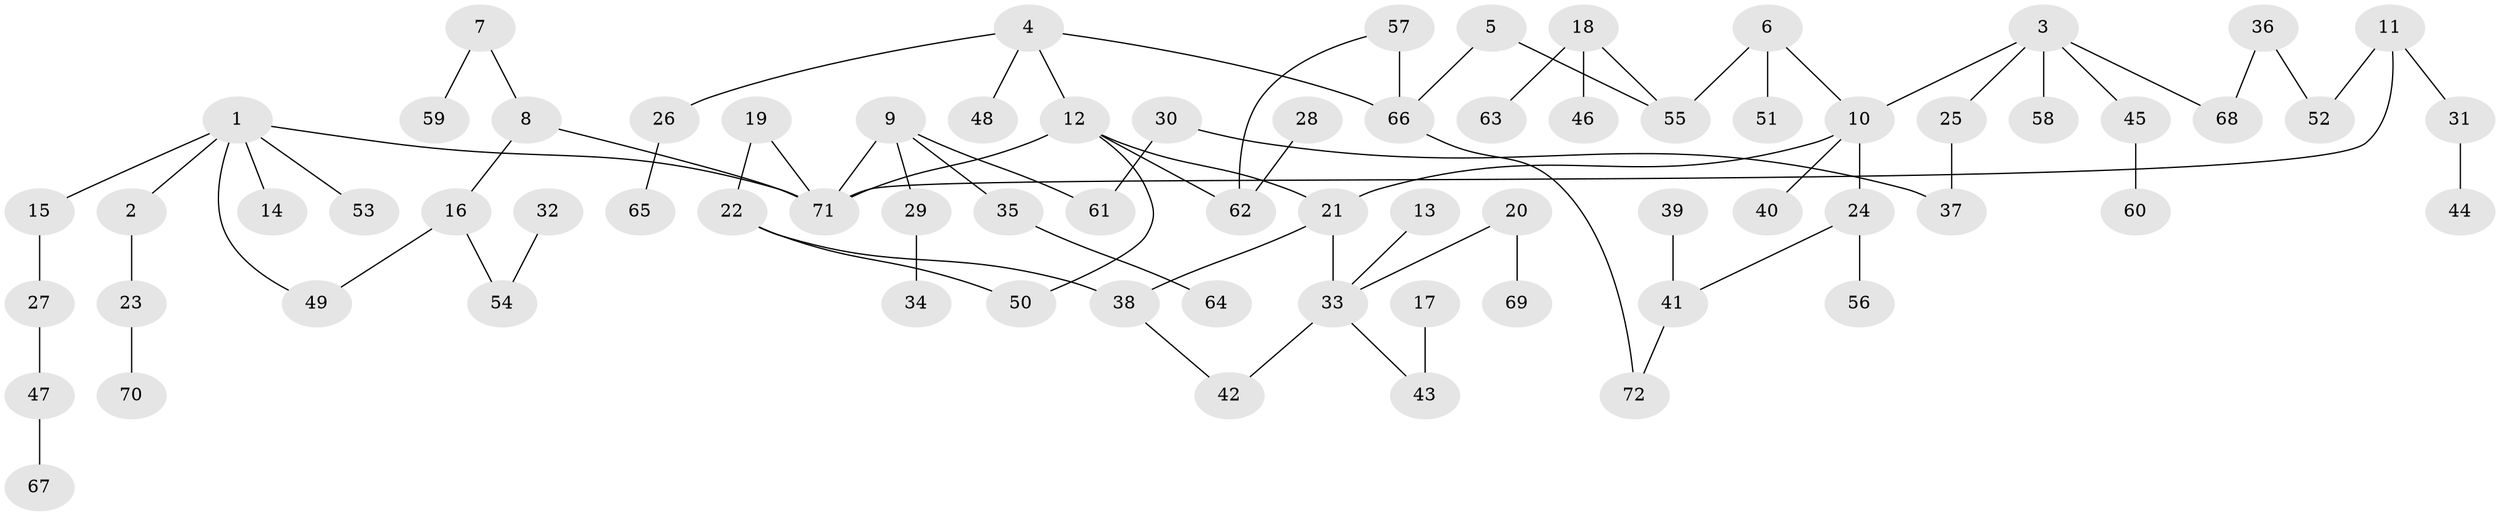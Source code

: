 // original degree distribution, {8: 0.006993006993006993, 6: 0.013986013986013986, 4: 0.06293706293706294, 5: 0.02097902097902098, 3: 0.1958041958041958, 7: 0.006993006993006993, 1: 0.3916083916083916, 2: 0.3006993006993007}
// Generated by graph-tools (version 1.1) at 2025/01/03/09/25 03:01:06]
// undirected, 72 vertices, 80 edges
graph export_dot {
graph [start="1"]
  node [color=gray90,style=filled];
  1;
  2;
  3;
  4;
  5;
  6;
  7;
  8;
  9;
  10;
  11;
  12;
  13;
  14;
  15;
  16;
  17;
  18;
  19;
  20;
  21;
  22;
  23;
  24;
  25;
  26;
  27;
  28;
  29;
  30;
  31;
  32;
  33;
  34;
  35;
  36;
  37;
  38;
  39;
  40;
  41;
  42;
  43;
  44;
  45;
  46;
  47;
  48;
  49;
  50;
  51;
  52;
  53;
  54;
  55;
  56;
  57;
  58;
  59;
  60;
  61;
  62;
  63;
  64;
  65;
  66;
  67;
  68;
  69;
  70;
  71;
  72;
  1 -- 2 [weight=1.0];
  1 -- 14 [weight=1.0];
  1 -- 15 [weight=1.0];
  1 -- 49 [weight=1.0];
  1 -- 53 [weight=1.0];
  1 -- 71 [weight=1.0];
  2 -- 23 [weight=1.0];
  3 -- 10 [weight=1.0];
  3 -- 25 [weight=1.0];
  3 -- 45 [weight=1.0];
  3 -- 58 [weight=1.0];
  3 -- 68 [weight=1.0];
  4 -- 12 [weight=1.0];
  4 -- 26 [weight=1.0];
  4 -- 48 [weight=1.0];
  4 -- 66 [weight=1.0];
  5 -- 55 [weight=1.0];
  5 -- 66 [weight=1.0];
  6 -- 10 [weight=1.0];
  6 -- 51 [weight=1.0];
  6 -- 55 [weight=1.0];
  7 -- 8 [weight=1.0];
  7 -- 59 [weight=1.0];
  8 -- 16 [weight=1.0];
  8 -- 71 [weight=1.0];
  9 -- 29 [weight=1.0];
  9 -- 35 [weight=1.0];
  9 -- 61 [weight=1.0];
  9 -- 71 [weight=1.0];
  10 -- 21 [weight=1.0];
  10 -- 24 [weight=1.0];
  10 -- 40 [weight=1.0];
  11 -- 31 [weight=1.0];
  11 -- 52 [weight=1.0];
  11 -- 71 [weight=1.0];
  12 -- 21 [weight=1.0];
  12 -- 50 [weight=1.0];
  12 -- 62 [weight=1.0];
  12 -- 71 [weight=1.0];
  13 -- 33 [weight=1.0];
  15 -- 27 [weight=1.0];
  16 -- 49 [weight=1.0];
  16 -- 54 [weight=1.0];
  17 -- 43 [weight=1.0];
  18 -- 46 [weight=1.0];
  18 -- 55 [weight=1.0];
  18 -- 63 [weight=1.0];
  19 -- 22 [weight=1.0];
  19 -- 71 [weight=1.0];
  20 -- 33 [weight=1.0];
  20 -- 69 [weight=1.0];
  21 -- 33 [weight=1.0];
  21 -- 38 [weight=1.0];
  22 -- 38 [weight=1.0];
  22 -- 50 [weight=1.0];
  23 -- 70 [weight=1.0];
  24 -- 41 [weight=1.0];
  24 -- 56 [weight=1.0];
  25 -- 37 [weight=1.0];
  26 -- 65 [weight=1.0];
  27 -- 47 [weight=1.0];
  28 -- 62 [weight=1.0];
  29 -- 34 [weight=1.0];
  30 -- 37 [weight=1.0];
  30 -- 61 [weight=1.0];
  31 -- 44 [weight=1.0];
  32 -- 54 [weight=1.0];
  33 -- 42 [weight=1.0];
  33 -- 43 [weight=1.0];
  35 -- 64 [weight=1.0];
  36 -- 52 [weight=1.0];
  36 -- 68 [weight=1.0];
  38 -- 42 [weight=1.0];
  39 -- 41 [weight=1.0];
  41 -- 72 [weight=1.0];
  45 -- 60 [weight=1.0];
  47 -- 67 [weight=1.0];
  57 -- 62 [weight=1.0];
  57 -- 66 [weight=2.0];
  66 -- 72 [weight=1.0];
}

